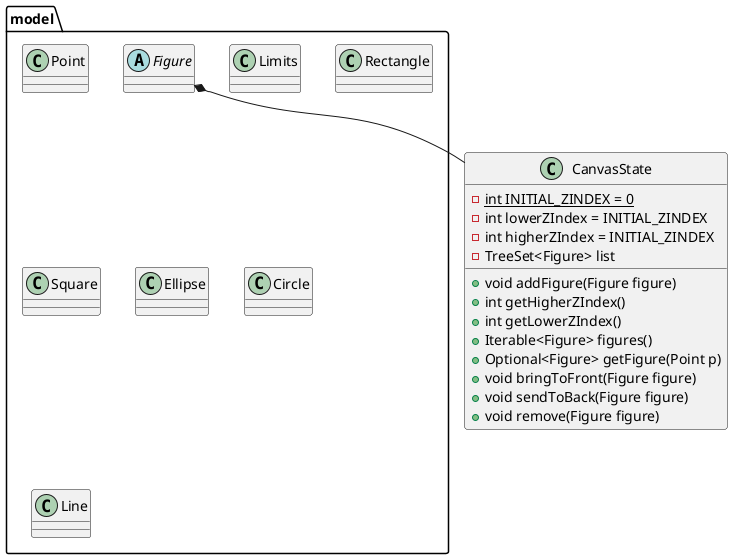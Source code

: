 @startuml
'https://plantuml.com/class-diagram

package model <<Folder>>{
    class Point
    class Limits
    abstract class Figure
    class Rectangle
    class Square
    class Ellipse
    class Circle
    class Line
}

class CanvasState {
    - <u>int INITIAL_ZINDEX = 0
    - int lowerZIndex = INITIAL_ZINDEX
    - int higherZIndex = INITIAL_ZINDEX
    - TreeSet<Figure> list

    + void addFigure(Figure figure)
    + int getHigherZIndex()
    + int getLowerZIndex()
    + Iterable<Figure> figures()
    + Optional<Figure> getFigure(Point p)
    + void bringToFront(Figure figure)
    + void sendToBack(Figure figure)
    + void remove(Figure figure)
}

Figure *-- CanvasState

@enduml